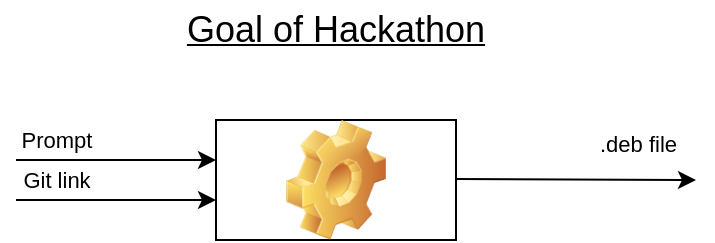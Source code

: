 <mxfile version="21.6.8" type="github">
  <diagram name="Page-1" id="c7558073-3199-34d8-9f00-42111426c3f3">
    <mxGraphModel dx="919" dy="905" grid="1" gridSize="10" guides="1" tooltips="1" connect="1" arrows="1" fold="1" page="1" pageScale="1" pageWidth="826" pageHeight="1169" background="none" math="0" shadow="0">
      <root>
        <mxCell id="0" />
        <mxCell id="1" parent="0" />
        <mxCell id="Ijv4X9swHwSDKoMC9AaC-96" value="" style="rounded=0;whiteSpace=wrap;html=1;" vertex="1" parent="1">
          <mxGeometry x="180" y="110" width="120" height="60" as="geometry" />
        </mxCell>
        <mxCell id="Ijv4X9swHwSDKoMC9AaC-97" value="" style="endArrow=classic;html=1;rounded=0;" edge="1" parent="1">
          <mxGeometry relative="1" as="geometry">
            <mxPoint x="300" y="139.5" as="sourcePoint" />
            <mxPoint x="420" y="140" as="targetPoint" />
          </mxGeometry>
        </mxCell>
        <mxCell id="Ijv4X9swHwSDKoMC9AaC-99" value=".deb file" style="edgeLabel;resizable=0;html=1;align=left;verticalAlign=bottom;" connectable="0" vertex="1" parent="Ijv4X9swHwSDKoMC9AaC-97">
          <mxGeometry x="-1" relative="1" as="geometry">
            <mxPoint x="70" y="-9" as="offset" />
          </mxGeometry>
        </mxCell>
        <mxCell id="Ijv4X9swHwSDKoMC9AaC-100" value="" style="endArrow=classic;html=1;rounded=0;" edge="1" parent="1">
          <mxGeometry relative="1" as="geometry">
            <mxPoint x="80" y="130" as="sourcePoint" />
            <mxPoint x="180" y="130" as="targetPoint" />
          </mxGeometry>
        </mxCell>
        <mxCell id="Ijv4X9swHwSDKoMC9AaC-104" value="&lt;div&gt;Prompt&lt;/div&gt;" style="edgeLabel;html=1;align=center;verticalAlign=middle;resizable=0;points=[];" vertex="1" connectable="0" parent="Ijv4X9swHwSDKoMC9AaC-100">
          <mxGeometry x="0.12" y="-3" relative="1" as="geometry">
            <mxPoint x="-36" y="-13" as="offset" />
          </mxGeometry>
        </mxCell>
        <mxCell id="Ijv4X9swHwSDKoMC9AaC-102" value="" style="endArrow=classic;html=1;rounded=0;" edge="1" parent="1">
          <mxGeometry relative="1" as="geometry">
            <mxPoint x="80" y="150" as="sourcePoint" />
            <mxPoint x="180" y="150" as="targetPoint" />
          </mxGeometry>
        </mxCell>
        <mxCell id="Ijv4X9swHwSDKoMC9AaC-103" value="&lt;div&gt;Git link&lt;/div&gt;" style="edgeLabel;resizable=0;html=1;align=center;verticalAlign=middle;" connectable="0" vertex="1" parent="Ijv4X9swHwSDKoMC9AaC-102">
          <mxGeometry relative="1" as="geometry">
            <mxPoint x="-30" y="-10" as="offset" />
          </mxGeometry>
        </mxCell>
        <mxCell id="Ijv4X9swHwSDKoMC9AaC-105" value="" style="shape=image;html=1;verticalLabelPosition=bottom;verticalAlign=top;imageAspect=0;image=img/clipart/Gear_128x128.png" vertex="1" parent="1">
          <mxGeometry x="215" y="110" width="50" height="60" as="geometry" />
        </mxCell>
        <mxCell id="Ijv4X9swHwSDKoMC9AaC-106" value="&lt;div style=&quot;font-size: 14px;&quot;&gt;&lt;font style=&quot;font-size: 18px;&quot;&gt;&lt;u&gt;Goal of Hackathon&lt;/u&gt;&lt;/font&gt;&lt;/div&gt;" style="text;html=1;strokeColor=none;fillColor=none;align=center;verticalAlign=middle;whiteSpace=wrap;rounded=0;fontSize=13;" vertex="1" parent="1">
          <mxGeometry x="155" y="50" width="170" height="30" as="geometry" />
        </mxCell>
      </root>
    </mxGraphModel>
  </diagram>
</mxfile>
